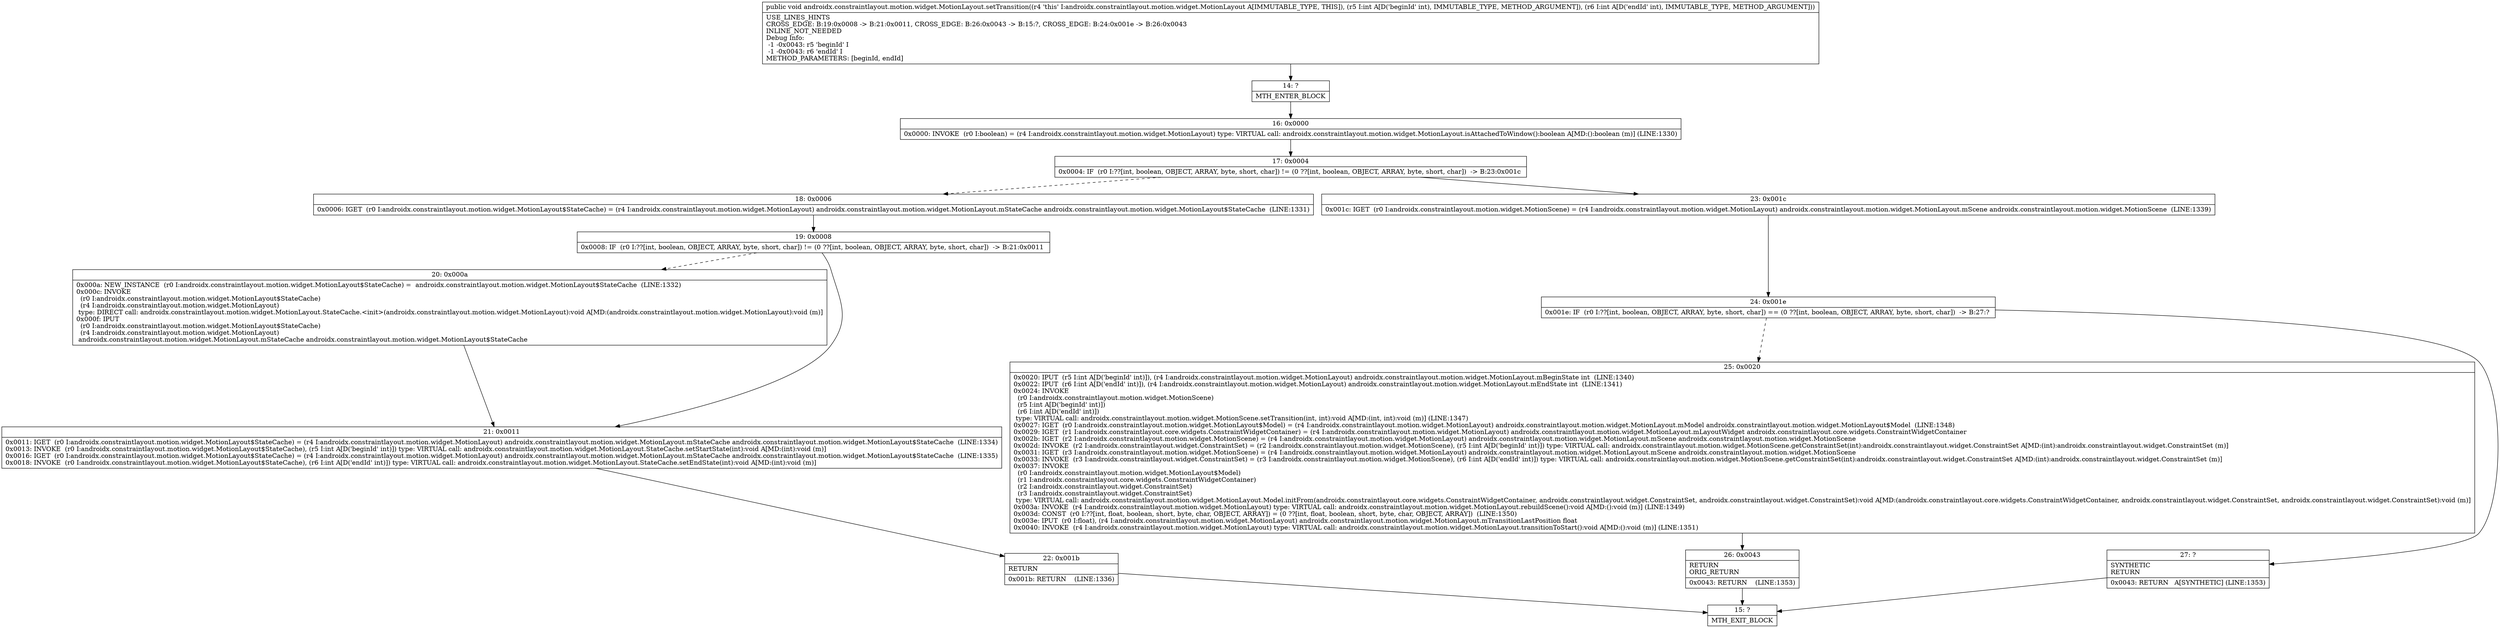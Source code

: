 digraph "CFG forandroidx.constraintlayout.motion.widget.MotionLayout.setTransition(II)V" {
Node_14 [shape=record,label="{14\:\ ?|MTH_ENTER_BLOCK\l}"];
Node_16 [shape=record,label="{16\:\ 0x0000|0x0000: INVOKE  (r0 I:boolean) = (r4 I:androidx.constraintlayout.motion.widget.MotionLayout) type: VIRTUAL call: androidx.constraintlayout.motion.widget.MotionLayout.isAttachedToWindow():boolean A[MD:():boolean (m)] (LINE:1330)\l}"];
Node_17 [shape=record,label="{17\:\ 0x0004|0x0004: IF  (r0 I:??[int, boolean, OBJECT, ARRAY, byte, short, char]) != (0 ??[int, boolean, OBJECT, ARRAY, byte, short, char])  \-\> B:23:0x001c \l}"];
Node_18 [shape=record,label="{18\:\ 0x0006|0x0006: IGET  (r0 I:androidx.constraintlayout.motion.widget.MotionLayout$StateCache) = (r4 I:androidx.constraintlayout.motion.widget.MotionLayout) androidx.constraintlayout.motion.widget.MotionLayout.mStateCache androidx.constraintlayout.motion.widget.MotionLayout$StateCache  (LINE:1331)\l}"];
Node_19 [shape=record,label="{19\:\ 0x0008|0x0008: IF  (r0 I:??[int, boolean, OBJECT, ARRAY, byte, short, char]) != (0 ??[int, boolean, OBJECT, ARRAY, byte, short, char])  \-\> B:21:0x0011 \l}"];
Node_20 [shape=record,label="{20\:\ 0x000a|0x000a: NEW_INSTANCE  (r0 I:androidx.constraintlayout.motion.widget.MotionLayout$StateCache) =  androidx.constraintlayout.motion.widget.MotionLayout$StateCache  (LINE:1332)\l0x000c: INVOKE  \l  (r0 I:androidx.constraintlayout.motion.widget.MotionLayout$StateCache)\l  (r4 I:androidx.constraintlayout.motion.widget.MotionLayout)\l type: DIRECT call: androidx.constraintlayout.motion.widget.MotionLayout.StateCache.\<init\>(androidx.constraintlayout.motion.widget.MotionLayout):void A[MD:(androidx.constraintlayout.motion.widget.MotionLayout):void (m)]\l0x000f: IPUT  \l  (r0 I:androidx.constraintlayout.motion.widget.MotionLayout$StateCache)\l  (r4 I:androidx.constraintlayout.motion.widget.MotionLayout)\l androidx.constraintlayout.motion.widget.MotionLayout.mStateCache androidx.constraintlayout.motion.widget.MotionLayout$StateCache \l}"];
Node_21 [shape=record,label="{21\:\ 0x0011|0x0011: IGET  (r0 I:androidx.constraintlayout.motion.widget.MotionLayout$StateCache) = (r4 I:androidx.constraintlayout.motion.widget.MotionLayout) androidx.constraintlayout.motion.widget.MotionLayout.mStateCache androidx.constraintlayout.motion.widget.MotionLayout$StateCache  (LINE:1334)\l0x0013: INVOKE  (r0 I:androidx.constraintlayout.motion.widget.MotionLayout$StateCache), (r5 I:int A[D('beginId' int)]) type: VIRTUAL call: androidx.constraintlayout.motion.widget.MotionLayout.StateCache.setStartState(int):void A[MD:(int):void (m)]\l0x0016: IGET  (r0 I:androidx.constraintlayout.motion.widget.MotionLayout$StateCache) = (r4 I:androidx.constraintlayout.motion.widget.MotionLayout) androidx.constraintlayout.motion.widget.MotionLayout.mStateCache androidx.constraintlayout.motion.widget.MotionLayout$StateCache  (LINE:1335)\l0x0018: INVOKE  (r0 I:androidx.constraintlayout.motion.widget.MotionLayout$StateCache), (r6 I:int A[D('endId' int)]) type: VIRTUAL call: androidx.constraintlayout.motion.widget.MotionLayout.StateCache.setEndState(int):void A[MD:(int):void (m)]\l}"];
Node_22 [shape=record,label="{22\:\ 0x001b|RETURN\l|0x001b: RETURN    (LINE:1336)\l}"];
Node_15 [shape=record,label="{15\:\ ?|MTH_EXIT_BLOCK\l}"];
Node_23 [shape=record,label="{23\:\ 0x001c|0x001c: IGET  (r0 I:androidx.constraintlayout.motion.widget.MotionScene) = (r4 I:androidx.constraintlayout.motion.widget.MotionLayout) androidx.constraintlayout.motion.widget.MotionLayout.mScene androidx.constraintlayout.motion.widget.MotionScene  (LINE:1339)\l}"];
Node_24 [shape=record,label="{24\:\ 0x001e|0x001e: IF  (r0 I:??[int, boolean, OBJECT, ARRAY, byte, short, char]) == (0 ??[int, boolean, OBJECT, ARRAY, byte, short, char])  \-\> B:27:? \l}"];
Node_25 [shape=record,label="{25\:\ 0x0020|0x0020: IPUT  (r5 I:int A[D('beginId' int)]), (r4 I:androidx.constraintlayout.motion.widget.MotionLayout) androidx.constraintlayout.motion.widget.MotionLayout.mBeginState int  (LINE:1340)\l0x0022: IPUT  (r6 I:int A[D('endId' int)]), (r4 I:androidx.constraintlayout.motion.widget.MotionLayout) androidx.constraintlayout.motion.widget.MotionLayout.mEndState int  (LINE:1341)\l0x0024: INVOKE  \l  (r0 I:androidx.constraintlayout.motion.widget.MotionScene)\l  (r5 I:int A[D('beginId' int)])\l  (r6 I:int A[D('endId' int)])\l type: VIRTUAL call: androidx.constraintlayout.motion.widget.MotionScene.setTransition(int, int):void A[MD:(int, int):void (m)] (LINE:1347)\l0x0027: IGET  (r0 I:androidx.constraintlayout.motion.widget.MotionLayout$Model) = (r4 I:androidx.constraintlayout.motion.widget.MotionLayout) androidx.constraintlayout.motion.widget.MotionLayout.mModel androidx.constraintlayout.motion.widget.MotionLayout$Model  (LINE:1348)\l0x0029: IGET  (r1 I:androidx.constraintlayout.core.widgets.ConstraintWidgetContainer) = (r4 I:androidx.constraintlayout.motion.widget.MotionLayout) androidx.constraintlayout.motion.widget.MotionLayout.mLayoutWidget androidx.constraintlayout.core.widgets.ConstraintWidgetContainer \l0x002b: IGET  (r2 I:androidx.constraintlayout.motion.widget.MotionScene) = (r4 I:androidx.constraintlayout.motion.widget.MotionLayout) androidx.constraintlayout.motion.widget.MotionLayout.mScene androidx.constraintlayout.motion.widget.MotionScene \l0x002d: INVOKE  (r2 I:androidx.constraintlayout.widget.ConstraintSet) = (r2 I:androidx.constraintlayout.motion.widget.MotionScene), (r5 I:int A[D('beginId' int)]) type: VIRTUAL call: androidx.constraintlayout.motion.widget.MotionScene.getConstraintSet(int):androidx.constraintlayout.widget.ConstraintSet A[MD:(int):androidx.constraintlayout.widget.ConstraintSet (m)]\l0x0031: IGET  (r3 I:androidx.constraintlayout.motion.widget.MotionScene) = (r4 I:androidx.constraintlayout.motion.widget.MotionLayout) androidx.constraintlayout.motion.widget.MotionLayout.mScene androidx.constraintlayout.motion.widget.MotionScene \l0x0033: INVOKE  (r3 I:androidx.constraintlayout.widget.ConstraintSet) = (r3 I:androidx.constraintlayout.motion.widget.MotionScene), (r6 I:int A[D('endId' int)]) type: VIRTUAL call: androidx.constraintlayout.motion.widget.MotionScene.getConstraintSet(int):androidx.constraintlayout.widget.ConstraintSet A[MD:(int):androidx.constraintlayout.widget.ConstraintSet (m)]\l0x0037: INVOKE  \l  (r0 I:androidx.constraintlayout.motion.widget.MotionLayout$Model)\l  (r1 I:androidx.constraintlayout.core.widgets.ConstraintWidgetContainer)\l  (r2 I:androidx.constraintlayout.widget.ConstraintSet)\l  (r3 I:androidx.constraintlayout.widget.ConstraintSet)\l type: VIRTUAL call: androidx.constraintlayout.motion.widget.MotionLayout.Model.initFrom(androidx.constraintlayout.core.widgets.ConstraintWidgetContainer, androidx.constraintlayout.widget.ConstraintSet, androidx.constraintlayout.widget.ConstraintSet):void A[MD:(androidx.constraintlayout.core.widgets.ConstraintWidgetContainer, androidx.constraintlayout.widget.ConstraintSet, androidx.constraintlayout.widget.ConstraintSet):void (m)]\l0x003a: INVOKE  (r4 I:androidx.constraintlayout.motion.widget.MotionLayout) type: VIRTUAL call: androidx.constraintlayout.motion.widget.MotionLayout.rebuildScene():void A[MD:():void (m)] (LINE:1349)\l0x003d: CONST  (r0 I:??[int, float, boolean, short, byte, char, OBJECT, ARRAY]) = (0 ??[int, float, boolean, short, byte, char, OBJECT, ARRAY])  (LINE:1350)\l0x003e: IPUT  (r0 I:float), (r4 I:androidx.constraintlayout.motion.widget.MotionLayout) androidx.constraintlayout.motion.widget.MotionLayout.mTransitionLastPosition float \l0x0040: INVOKE  (r4 I:androidx.constraintlayout.motion.widget.MotionLayout) type: VIRTUAL call: androidx.constraintlayout.motion.widget.MotionLayout.transitionToStart():void A[MD:():void (m)] (LINE:1351)\l}"];
Node_26 [shape=record,label="{26\:\ 0x0043|RETURN\lORIG_RETURN\l|0x0043: RETURN    (LINE:1353)\l}"];
Node_27 [shape=record,label="{27\:\ ?|SYNTHETIC\lRETURN\l|0x0043: RETURN   A[SYNTHETIC] (LINE:1353)\l}"];
MethodNode[shape=record,label="{public void androidx.constraintlayout.motion.widget.MotionLayout.setTransition((r4 'this' I:androidx.constraintlayout.motion.widget.MotionLayout A[IMMUTABLE_TYPE, THIS]), (r5 I:int A[D('beginId' int), IMMUTABLE_TYPE, METHOD_ARGUMENT]), (r6 I:int A[D('endId' int), IMMUTABLE_TYPE, METHOD_ARGUMENT]))  | USE_LINES_HINTS\lCROSS_EDGE: B:19:0x0008 \-\> B:21:0x0011, CROSS_EDGE: B:26:0x0043 \-\> B:15:?, CROSS_EDGE: B:24:0x001e \-\> B:26:0x0043\lINLINE_NOT_NEEDED\lDebug Info:\l  \-1 \-0x0043: r5 'beginId' I\l  \-1 \-0x0043: r6 'endId' I\lMETHOD_PARAMETERS: [beginId, endId]\l}"];
MethodNode -> Node_14;Node_14 -> Node_16;
Node_16 -> Node_17;
Node_17 -> Node_18[style=dashed];
Node_17 -> Node_23;
Node_18 -> Node_19;
Node_19 -> Node_20[style=dashed];
Node_19 -> Node_21;
Node_20 -> Node_21;
Node_21 -> Node_22;
Node_22 -> Node_15;
Node_23 -> Node_24;
Node_24 -> Node_25[style=dashed];
Node_24 -> Node_27;
Node_25 -> Node_26;
Node_26 -> Node_15;
Node_27 -> Node_15;
}

